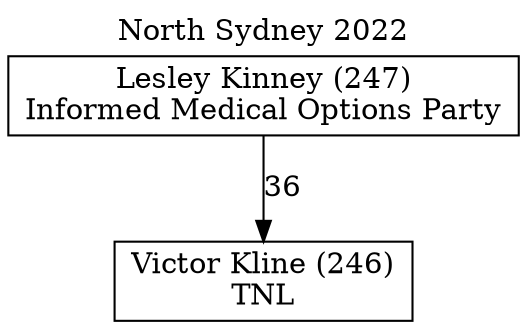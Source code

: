 // House preference flow
digraph "Victor Kline (246)_North Sydney_2022" {
	graph [label="North Sydney 2022" labelloc=t mclimit=10]
	node [shape=box]
	"Victor Kline (246)" [label="Victor Kline (246)
TNL"]
	"Lesley Kinney (247)" [label="Lesley Kinney (247)
Informed Medical Options Party"]
	"Lesley Kinney (247)" -> "Victor Kline (246)" [label=36]
}
